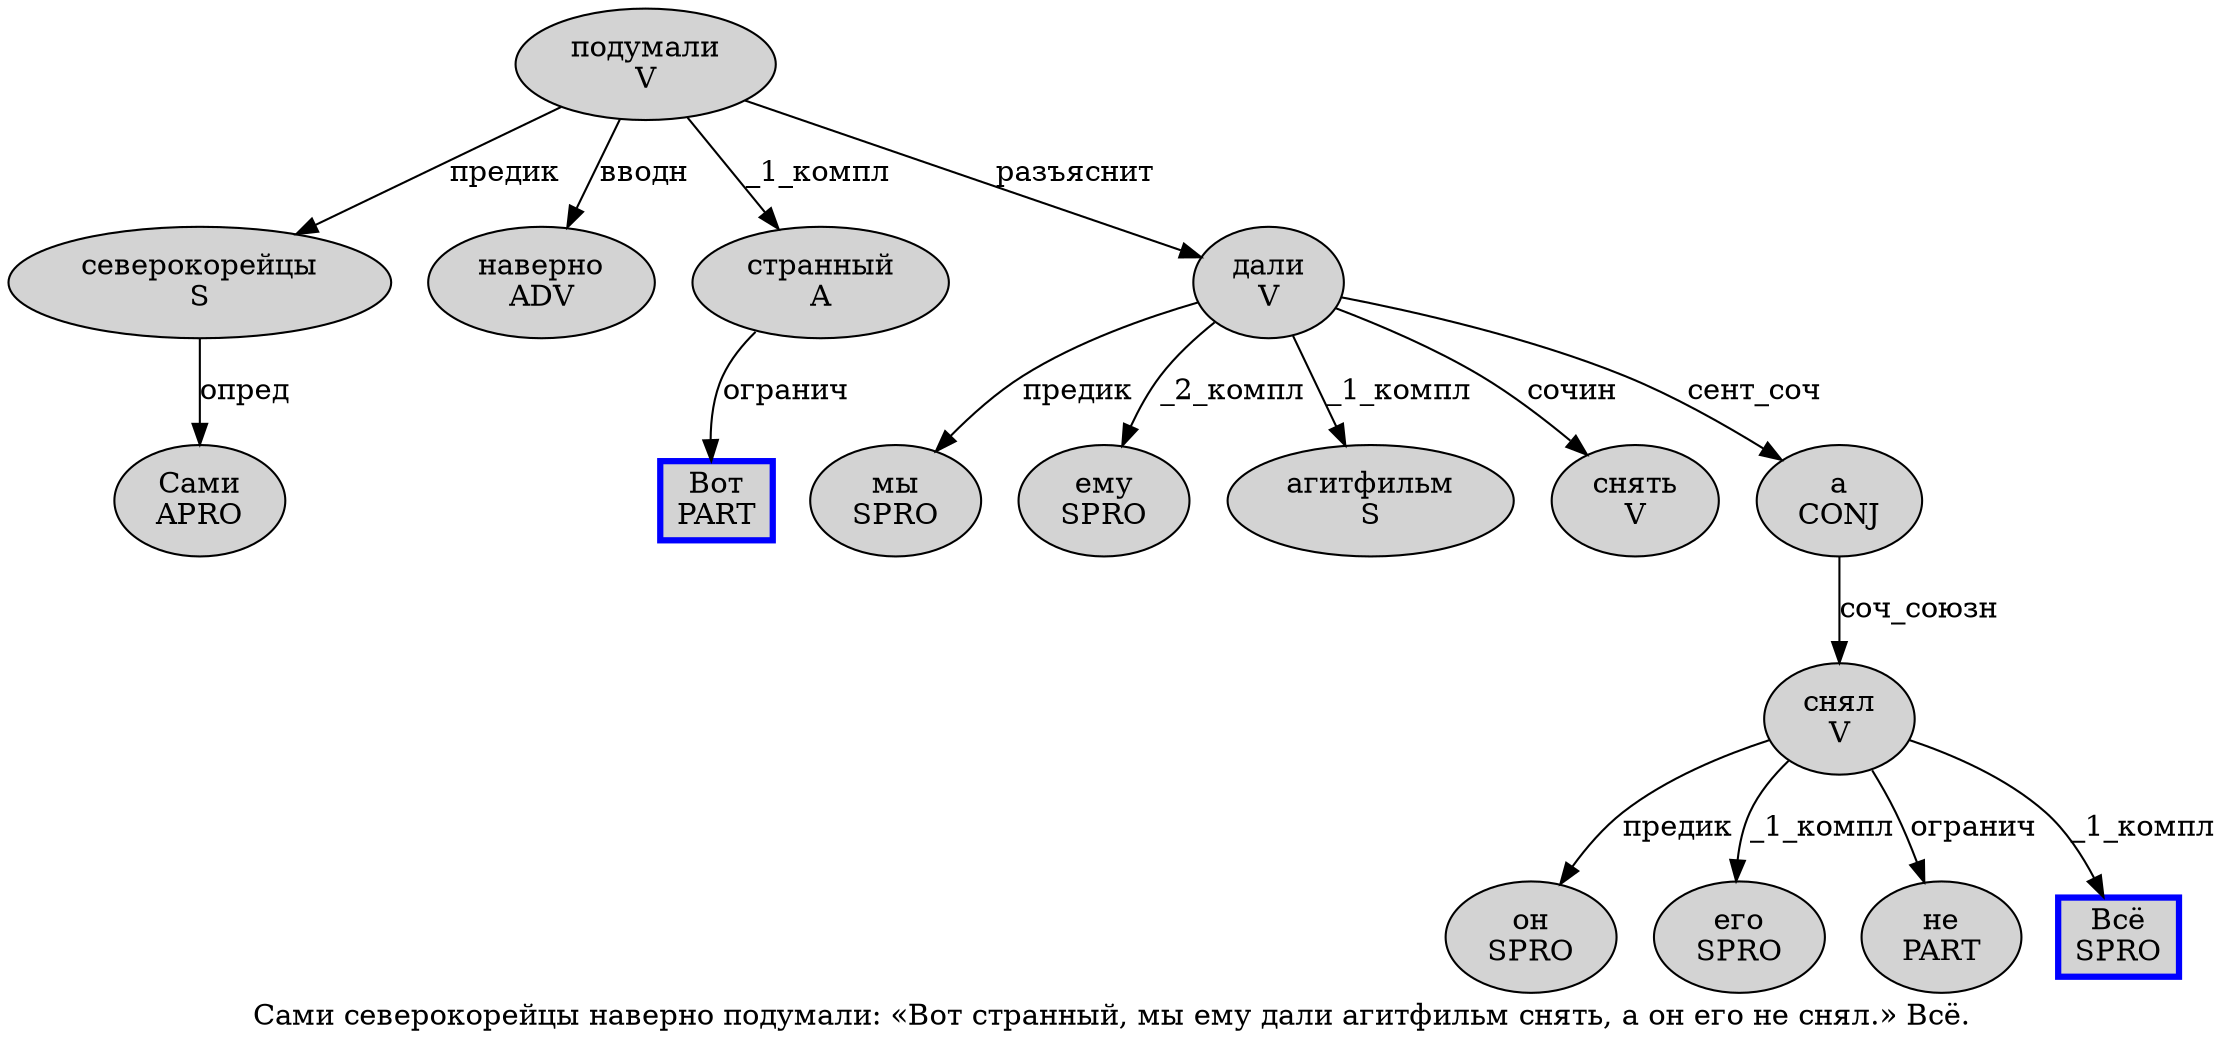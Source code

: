 digraph SENTENCE_2444 {
	graph [label="Сами северокорейцы наверно подумали: «Вот странный, мы ему дали агитфильм снять, а он его не снял.» Всё."]
	node [style=filled]
		0 [label="Сами
APRO" color="" fillcolor=lightgray penwidth=1 shape=ellipse]
		1 [label="северокорейцы
S" color="" fillcolor=lightgray penwidth=1 shape=ellipse]
		2 [label="наверно
ADV" color="" fillcolor=lightgray penwidth=1 shape=ellipse]
		3 [label="подумали
V" color="" fillcolor=lightgray penwidth=1 shape=ellipse]
		6 [label="Вот
PART" color=blue fillcolor=lightgray penwidth=3 shape=box]
		7 [label="странный
A" color="" fillcolor=lightgray penwidth=1 shape=ellipse]
		9 [label="мы
SPRO" color="" fillcolor=lightgray penwidth=1 shape=ellipse]
		10 [label="ему
SPRO" color="" fillcolor=lightgray penwidth=1 shape=ellipse]
		11 [label="дали
V" color="" fillcolor=lightgray penwidth=1 shape=ellipse]
		12 [label="агитфильм
S" color="" fillcolor=lightgray penwidth=1 shape=ellipse]
		13 [label="снять
V" color="" fillcolor=lightgray penwidth=1 shape=ellipse]
		15 [label="а
CONJ" color="" fillcolor=lightgray penwidth=1 shape=ellipse]
		16 [label="он
SPRO" color="" fillcolor=lightgray penwidth=1 shape=ellipse]
		17 [label="его
SPRO" color="" fillcolor=lightgray penwidth=1 shape=ellipse]
		18 [label="не
PART" color="" fillcolor=lightgray penwidth=1 shape=ellipse]
		19 [label="снял
V" color="" fillcolor=lightgray penwidth=1 shape=ellipse]
		22 [label="Всё
SPRO" color=blue fillcolor=lightgray penwidth=3 shape=box]
			15 -> 19 [label="соч_союзн"]
			1 -> 0 [label="опред"]
			19 -> 16 [label="предик"]
			19 -> 17 [label="_1_компл"]
			19 -> 18 [label="огранич"]
			19 -> 22 [label="_1_компл"]
			11 -> 9 [label="предик"]
			11 -> 10 [label="_2_компл"]
			11 -> 12 [label="_1_компл"]
			11 -> 13 [label="сочин"]
			11 -> 15 [label="сент_соч"]
			7 -> 6 [label="огранич"]
			3 -> 1 [label="предик"]
			3 -> 2 [label="вводн"]
			3 -> 7 [label="_1_компл"]
			3 -> 11 [label="разъяснит"]
}
